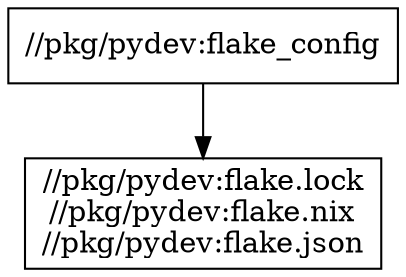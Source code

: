 digraph mygraph {
  node [shape=box];
  "//pkg/pydev:flake_config"
  "//pkg/pydev:flake_config" -> "//pkg/pydev:flake.lock\n//pkg/pydev:flake.nix\n//pkg/pydev:flake.json"
  "//pkg/pydev:flake.lock\n//pkg/pydev:flake.nix\n//pkg/pydev:flake.json"
}
